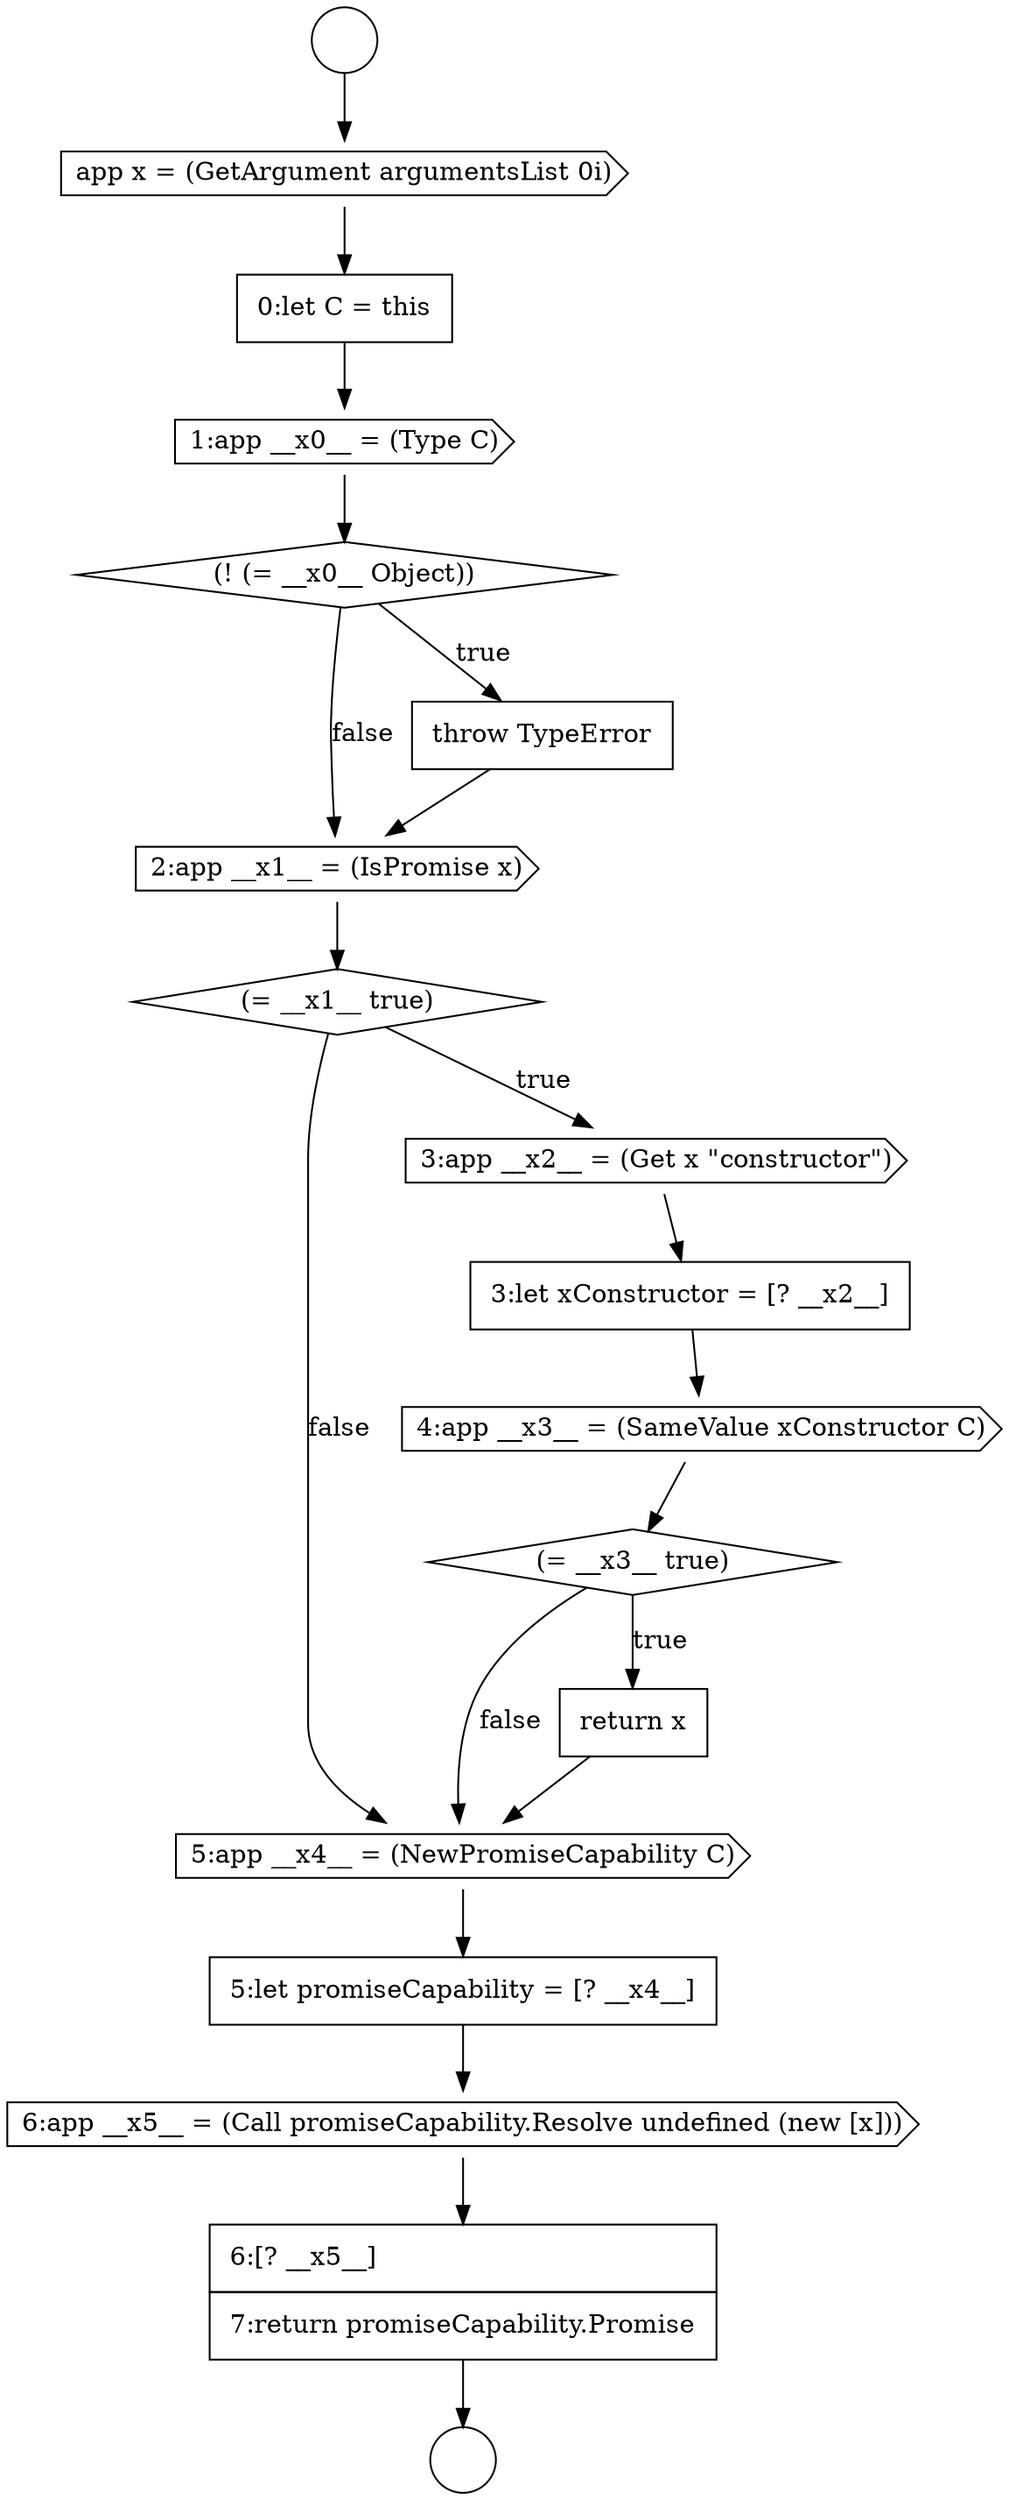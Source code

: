 digraph {
  node16591 [shape=cds, label=<<font color="black">4:app __x3__ = (SameValue xConstructor C)</font>> color="black" fillcolor="white" style=filled]
  node16581 [shape=circle label=" " color="black" fillcolor="white" style=filled]
  node16587 [shape=cds, label=<<font color="black">2:app __x1__ = (IsPromise x)</font>> color="black" fillcolor="white" style=filled]
  node16584 [shape=cds, label=<<font color="black">1:app __x0__ = (Type C)</font>> color="black" fillcolor="white" style=filled]
  node16594 [shape=cds, label=<<font color="black">5:app __x4__ = (NewPromiseCapability C)</font>> color="black" fillcolor="white" style=filled]
  node16588 [shape=diamond, label=<<font color="black">(= __x1__ true)</font>> color="black" fillcolor="white" style=filled]
  node16583 [shape=none, margin=0, label=<<font color="black">
    <table border="0" cellborder="1" cellspacing="0" cellpadding="10">
      <tr><td align="left">0:let C = this</td></tr>
    </table>
  </font>> color="black" fillcolor="white" style=filled]
  node16585 [shape=diamond, label=<<font color="black">(! (= __x0__ Object))</font>> color="black" fillcolor="white" style=filled]
  node16596 [shape=cds, label=<<font color="black">6:app __x5__ = (Call promiseCapability.Resolve undefined (new [x]))</font>> color="black" fillcolor="white" style=filled]
  node16589 [shape=cds, label=<<font color="black">3:app __x2__ = (Get x &quot;constructor&quot;)</font>> color="black" fillcolor="white" style=filled]
  node16582 [shape=cds, label=<<font color="black">app x = (GetArgument argumentsList 0i)</font>> color="black" fillcolor="white" style=filled]
  node16586 [shape=none, margin=0, label=<<font color="black">
    <table border="0" cellborder="1" cellspacing="0" cellpadding="10">
      <tr><td align="left">throw TypeError</td></tr>
    </table>
  </font>> color="black" fillcolor="white" style=filled]
  node16590 [shape=none, margin=0, label=<<font color="black">
    <table border="0" cellborder="1" cellspacing="0" cellpadding="10">
      <tr><td align="left">3:let xConstructor = [? __x2__]</td></tr>
    </table>
  </font>> color="black" fillcolor="white" style=filled]
  node16595 [shape=none, margin=0, label=<<font color="black">
    <table border="0" cellborder="1" cellspacing="0" cellpadding="10">
      <tr><td align="left">5:let promiseCapability = [? __x4__]</td></tr>
    </table>
  </font>> color="black" fillcolor="white" style=filled]
  node16592 [shape=diamond, label=<<font color="black">(= __x3__ true)</font>> color="black" fillcolor="white" style=filled]
  node16597 [shape=none, margin=0, label=<<font color="black">
    <table border="0" cellborder="1" cellspacing="0" cellpadding="10">
      <tr><td align="left">6:[? __x5__]</td></tr>
      <tr><td align="left">7:return promiseCapability.Promise</td></tr>
    </table>
  </font>> color="black" fillcolor="white" style=filled]
  node16580 [shape=circle label=" " color="black" fillcolor="white" style=filled]
  node16593 [shape=none, margin=0, label=<<font color="black">
    <table border="0" cellborder="1" cellspacing="0" cellpadding="10">
      <tr><td align="left">return x</td></tr>
    </table>
  </font>> color="black" fillcolor="white" style=filled]
  node16591 -> node16592 [ color="black"]
  node16586 -> node16587 [ color="black"]
  node16597 -> node16581 [ color="black"]
  node16593 -> node16594 [ color="black"]
  node16587 -> node16588 [ color="black"]
  node16594 -> node16595 [ color="black"]
  node16584 -> node16585 [ color="black"]
  node16596 -> node16597 [ color="black"]
  node16585 -> node16586 [label=<<font color="black">true</font>> color="black"]
  node16585 -> node16587 [label=<<font color="black">false</font>> color="black"]
  node16590 -> node16591 [ color="black"]
  node16589 -> node16590 [ color="black"]
  node16592 -> node16593 [label=<<font color="black">true</font>> color="black"]
  node16592 -> node16594 [label=<<font color="black">false</font>> color="black"]
  node16580 -> node16582 [ color="black"]
  node16595 -> node16596 [ color="black"]
  node16583 -> node16584 [ color="black"]
  node16582 -> node16583 [ color="black"]
  node16588 -> node16589 [label=<<font color="black">true</font>> color="black"]
  node16588 -> node16594 [label=<<font color="black">false</font>> color="black"]
}
